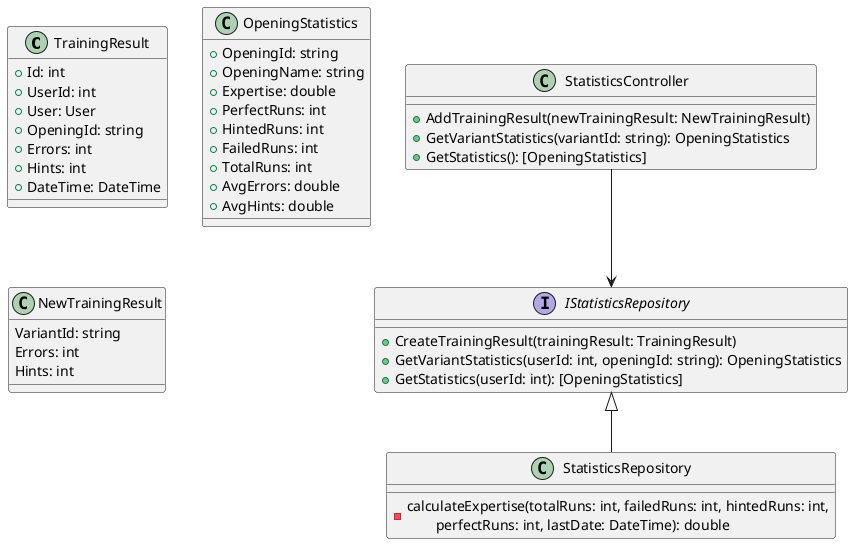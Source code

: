 @startuml
<style>
element {
    FontName Arial
}
</style>
class TrainingResult {
    + Id: int
    + UserId: int
    + User: User
    + OpeningId: string
    + Errors: int
    + Hints: int
    + DateTime: DateTime
}
class OpeningStatistics {
    + OpeningId: string
    + OpeningName: string
    + Expertise: double
    + PerfectRuns: int
    + HintedRuns: int
    + FailedRuns: int
    + TotalRuns: int
    + AvgErrors: double
    + AvgHints: double
}
class NewTrainingResult {
    VariantId: string
    Errors: int
    Hints: int
}
class StatisticsController {
    + AddTrainingResult(newTrainingResult: NewTrainingResult)
    + GetVariantStatistics(variantId: string): OpeningStatistics
    + GetStatistics(): [OpeningStatistics]
}
interface IStatisticsRepository {
    + CreateTrainingResult(trainingResult: TrainingResult)
    + GetVariantStatistics(userId: int, openingId: string): OpeningStatistics
    + GetStatistics(userId: int): [OpeningStatistics]
}
class StatisticsRepository {
    - calculateExpertise(totalRuns: int, failedRuns: int, hintedRuns: int,\n\tperfectRuns: int, lastDate: DateTime): double
}

StatisticsController --> IStatisticsRepository
IStatisticsRepository <|-- StatisticsRepository
@enduml
